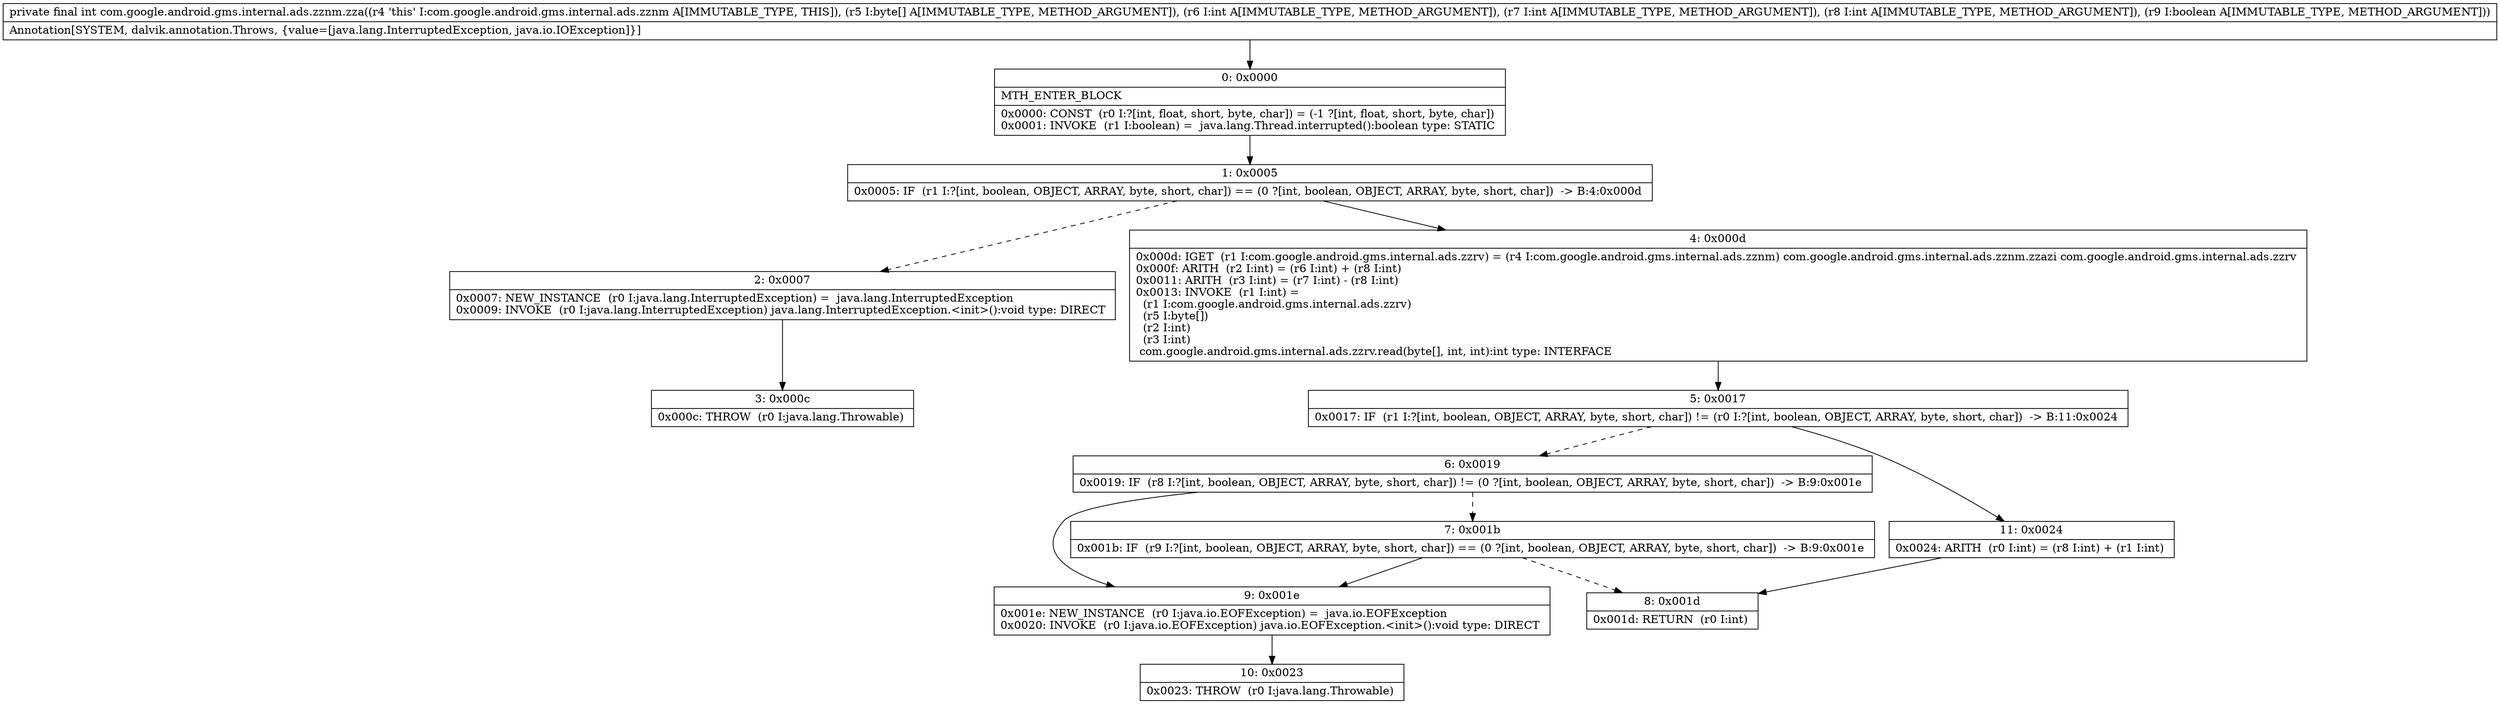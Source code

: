 digraph "CFG forcom.google.android.gms.internal.ads.zznm.zza([BIIIZ)I" {
Node_0 [shape=record,label="{0\:\ 0x0000|MTH_ENTER_BLOCK\l|0x0000: CONST  (r0 I:?[int, float, short, byte, char]) = (\-1 ?[int, float, short, byte, char]) \l0x0001: INVOKE  (r1 I:boolean) =  java.lang.Thread.interrupted():boolean type: STATIC \l}"];
Node_1 [shape=record,label="{1\:\ 0x0005|0x0005: IF  (r1 I:?[int, boolean, OBJECT, ARRAY, byte, short, char]) == (0 ?[int, boolean, OBJECT, ARRAY, byte, short, char])  \-\> B:4:0x000d \l}"];
Node_2 [shape=record,label="{2\:\ 0x0007|0x0007: NEW_INSTANCE  (r0 I:java.lang.InterruptedException) =  java.lang.InterruptedException \l0x0009: INVOKE  (r0 I:java.lang.InterruptedException) java.lang.InterruptedException.\<init\>():void type: DIRECT \l}"];
Node_3 [shape=record,label="{3\:\ 0x000c|0x000c: THROW  (r0 I:java.lang.Throwable) \l}"];
Node_4 [shape=record,label="{4\:\ 0x000d|0x000d: IGET  (r1 I:com.google.android.gms.internal.ads.zzrv) = (r4 I:com.google.android.gms.internal.ads.zznm) com.google.android.gms.internal.ads.zznm.zzazi com.google.android.gms.internal.ads.zzrv \l0x000f: ARITH  (r2 I:int) = (r6 I:int) + (r8 I:int) \l0x0011: ARITH  (r3 I:int) = (r7 I:int) \- (r8 I:int) \l0x0013: INVOKE  (r1 I:int) = \l  (r1 I:com.google.android.gms.internal.ads.zzrv)\l  (r5 I:byte[])\l  (r2 I:int)\l  (r3 I:int)\l com.google.android.gms.internal.ads.zzrv.read(byte[], int, int):int type: INTERFACE \l}"];
Node_5 [shape=record,label="{5\:\ 0x0017|0x0017: IF  (r1 I:?[int, boolean, OBJECT, ARRAY, byte, short, char]) != (r0 I:?[int, boolean, OBJECT, ARRAY, byte, short, char])  \-\> B:11:0x0024 \l}"];
Node_6 [shape=record,label="{6\:\ 0x0019|0x0019: IF  (r8 I:?[int, boolean, OBJECT, ARRAY, byte, short, char]) != (0 ?[int, boolean, OBJECT, ARRAY, byte, short, char])  \-\> B:9:0x001e \l}"];
Node_7 [shape=record,label="{7\:\ 0x001b|0x001b: IF  (r9 I:?[int, boolean, OBJECT, ARRAY, byte, short, char]) == (0 ?[int, boolean, OBJECT, ARRAY, byte, short, char])  \-\> B:9:0x001e \l}"];
Node_8 [shape=record,label="{8\:\ 0x001d|0x001d: RETURN  (r0 I:int) \l}"];
Node_9 [shape=record,label="{9\:\ 0x001e|0x001e: NEW_INSTANCE  (r0 I:java.io.EOFException) =  java.io.EOFException \l0x0020: INVOKE  (r0 I:java.io.EOFException) java.io.EOFException.\<init\>():void type: DIRECT \l}"];
Node_10 [shape=record,label="{10\:\ 0x0023|0x0023: THROW  (r0 I:java.lang.Throwable) \l}"];
Node_11 [shape=record,label="{11\:\ 0x0024|0x0024: ARITH  (r0 I:int) = (r8 I:int) + (r1 I:int) \l}"];
MethodNode[shape=record,label="{private final int com.google.android.gms.internal.ads.zznm.zza((r4 'this' I:com.google.android.gms.internal.ads.zznm A[IMMUTABLE_TYPE, THIS]), (r5 I:byte[] A[IMMUTABLE_TYPE, METHOD_ARGUMENT]), (r6 I:int A[IMMUTABLE_TYPE, METHOD_ARGUMENT]), (r7 I:int A[IMMUTABLE_TYPE, METHOD_ARGUMENT]), (r8 I:int A[IMMUTABLE_TYPE, METHOD_ARGUMENT]), (r9 I:boolean A[IMMUTABLE_TYPE, METHOD_ARGUMENT]))  | Annotation[SYSTEM, dalvik.annotation.Throws, \{value=[java.lang.InterruptedException, java.io.IOException]\}]\l}"];
MethodNode -> Node_0;
Node_0 -> Node_1;
Node_1 -> Node_2[style=dashed];
Node_1 -> Node_4;
Node_2 -> Node_3;
Node_4 -> Node_5;
Node_5 -> Node_6[style=dashed];
Node_5 -> Node_11;
Node_6 -> Node_7[style=dashed];
Node_6 -> Node_9;
Node_7 -> Node_8[style=dashed];
Node_7 -> Node_9;
Node_9 -> Node_10;
Node_11 -> Node_8;
}

